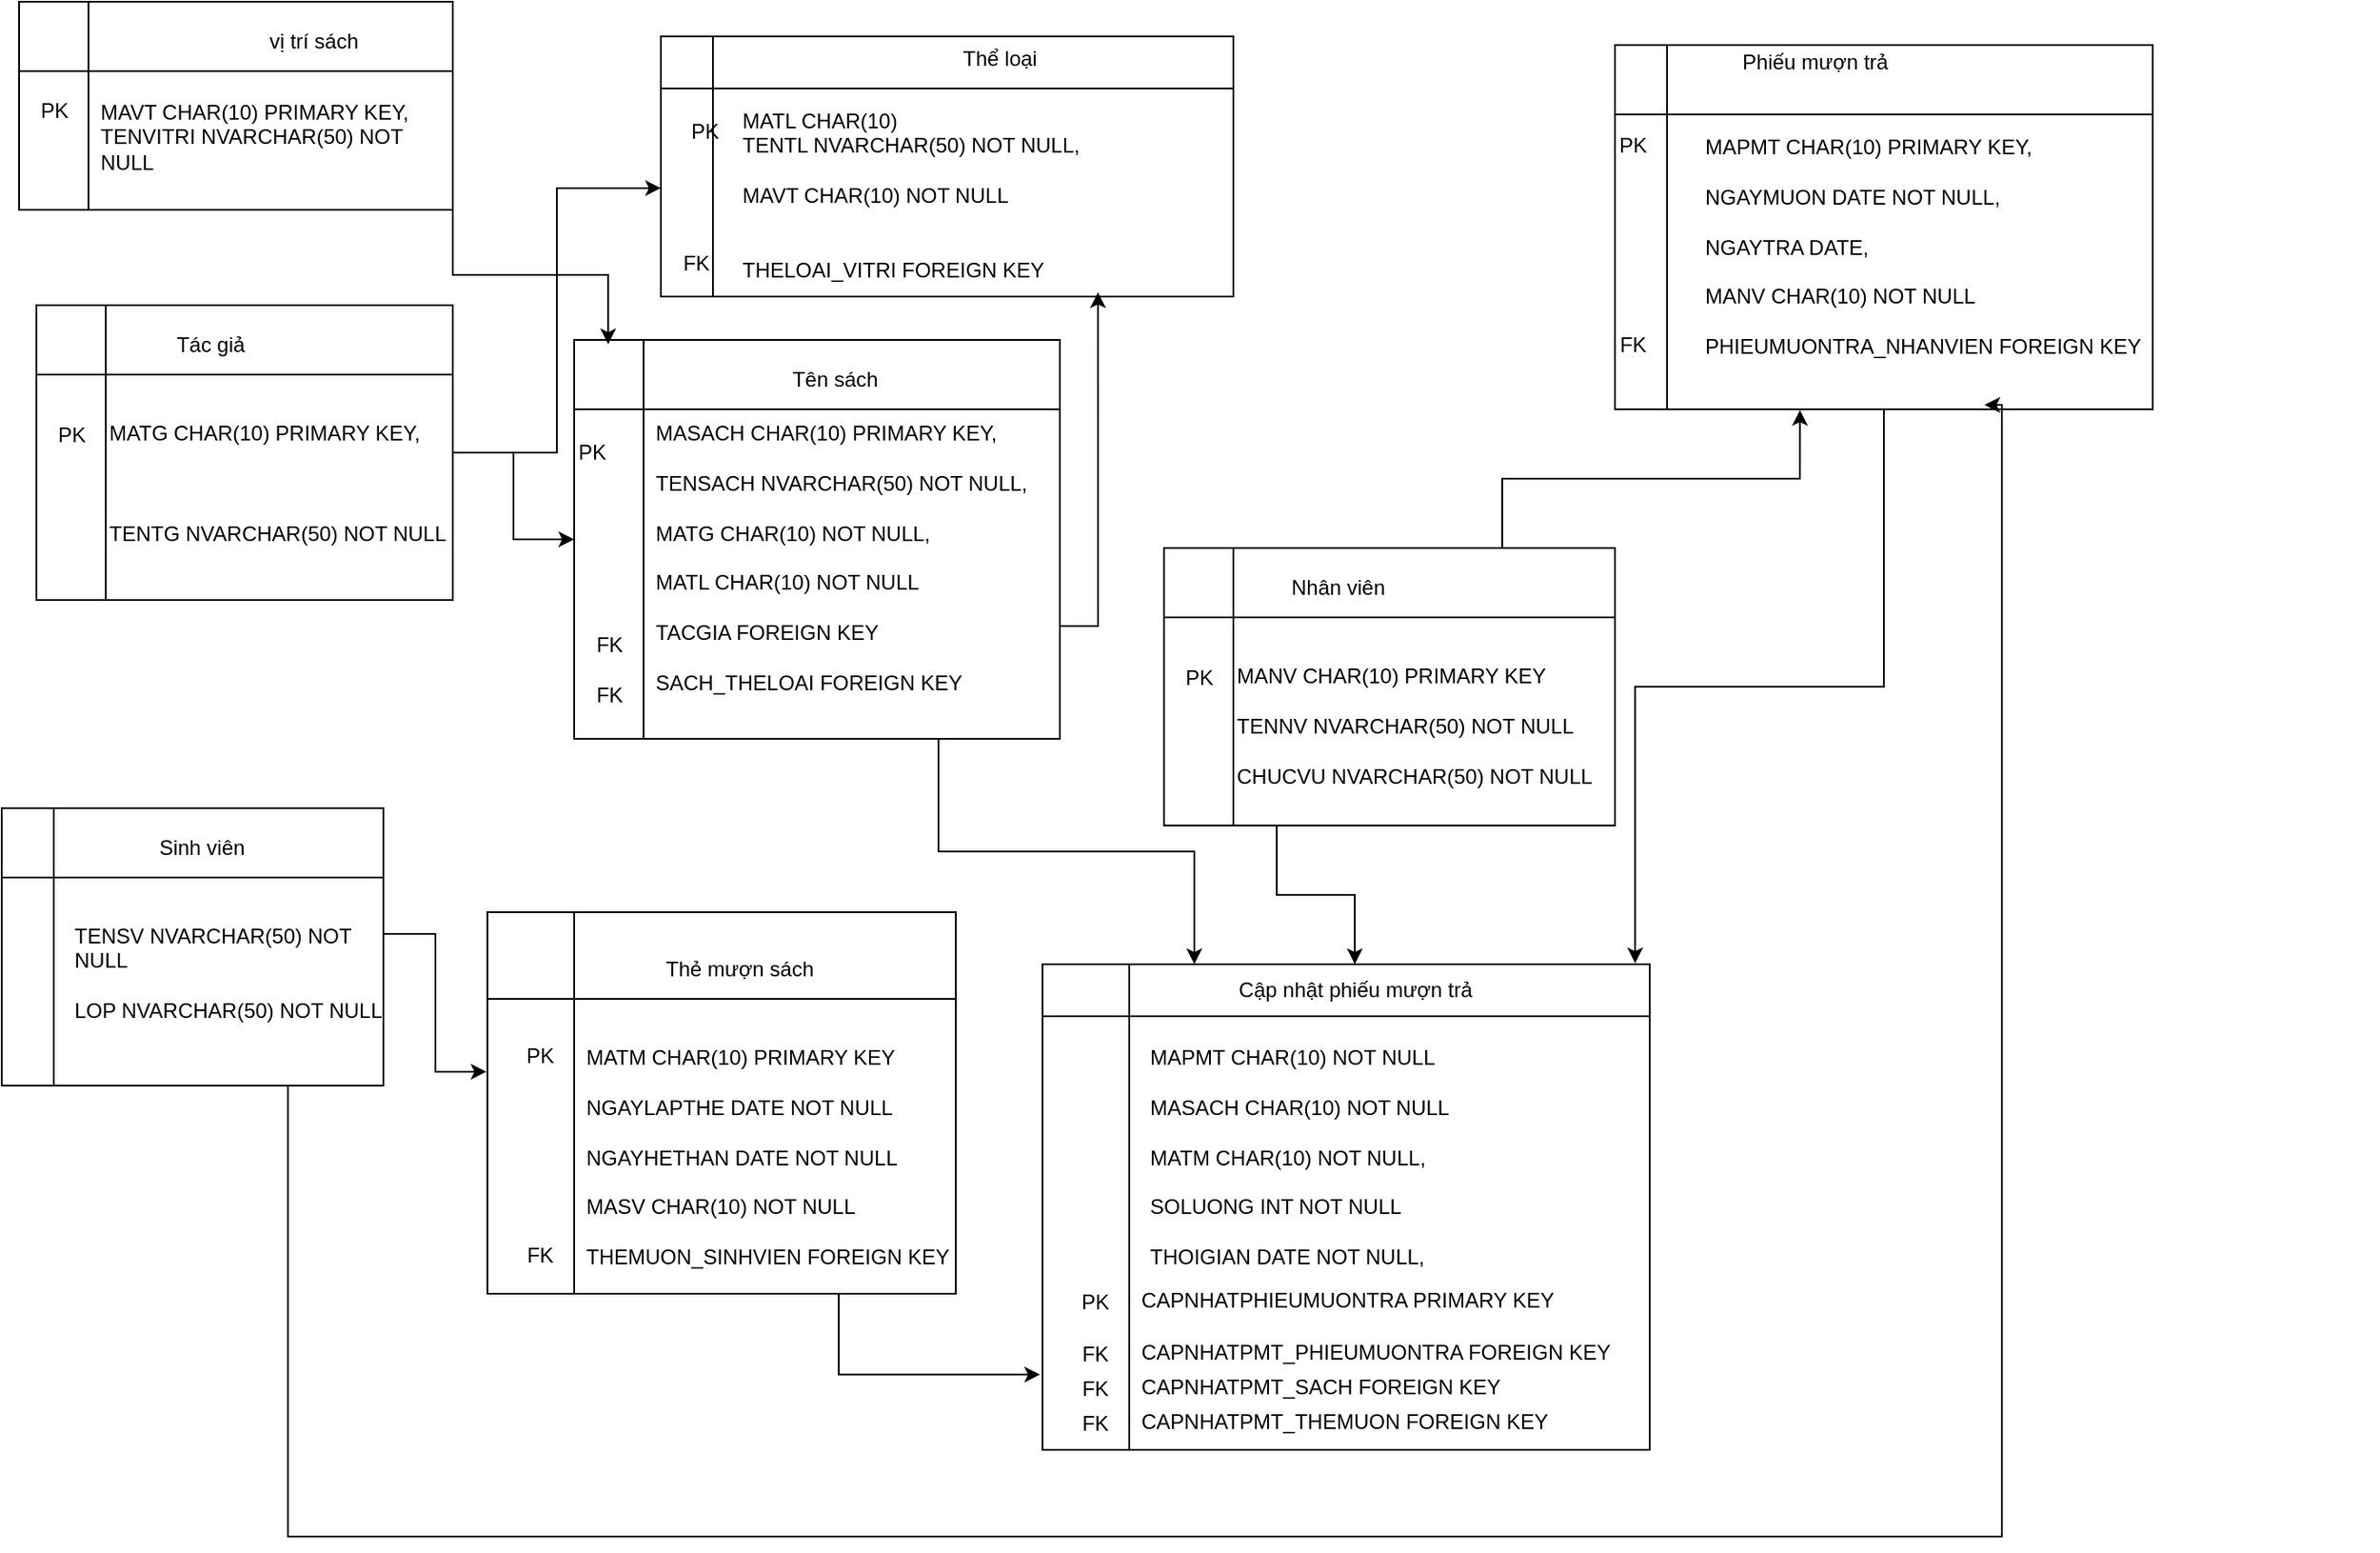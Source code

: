 <mxfile version="24.8.6">
  <diagram name="Page-1" id="NBmjbhfsGXHXcUmrm_xI">
    <mxGraphModel grid="1" page="1" gridSize="10" guides="1" tooltips="1" connect="1" arrows="1" fold="1" pageScale="1" pageWidth="850" pageHeight="1100" math="0" shadow="0">
      <root>
        <mxCell id="0" />
        <mxCell id="1" parent="0" />
        <mxCell id="2Gu43rYkAwdYpp4QjYwB-1" value="" style="shape=internalStorage;whiteSpace=wrap;html=1;backgroundOutline=1;dx=40;dy=40;" vertex="1" parent="1">
          <mxGeometry x="10" y="25" width="250" height="120" as="geometry" />
        </mxCell>
        <mxCell id="2Gu43rYkAwdYpp4QjYwB-8" value="vị trí sách&lt;div&gt;&lt;br&gt;&lt;/div&gt;" style="text;html=1;align=center;verticalAlign=middle;whiteSpace=wrap;rounded=0;" vertex="1" parent="1">
          <mxGeometry x="150" y="40" width="60" height="30" as="geometry" />
        </mxCell>
        <mxCell id="2Gu43rYkAwdYpp4QjYwB-13" value="MAVT CHAR(10) PRIMARY KEY,        &#xa;    TENVITRI NVARCHAR(50) NOT NULL" style="text;whiteSpace=wrap;html=1;" vertex="1" parent="1">
          <mxGeometry x="55" y="75" width="210" height="40" as="geometry" />
        </mxCell>
        <mxCell id="2Gu43rYkAwdYpp4QjYwB-14" value="" style="shape=internalStorage;whiteSpace=wrap;html=1;backgroundOutline=1;dx=30;dy=30;" vertex="1" parent="1">
          <mxGeometry x="380" y="45" width="330" height="150" as="geometry" />
        </mxCell>
        <mxCell id="2Gu43rYkAwdYpp4QjYwB-15" value="PK" style="text;html=1;align=center;verticalAlign=middle;resizable=0;points=[];autosize=1;strokeColor=none;fillColor=none;" vertex="1" parent="1">
          <mxGeometry x="385" y="85" width="40" height="30" as="geometry" />
        </mxCell>
        <mxCell id="2Gu43rYkAwdYpp4QjYwB-16" value="PK&lt;div&gt;&lt;br&gt;&lt;/div&gt;" style="text;html=1;align=center;verticalAlign=middle;resizable=0;points=[];autosize=1;strokeColor=none;fillColor=none;" vertex="1" parent="1">
          <mxGeometry x="10" y="75" width="40" height="40" as="geometry" />
        </mxCell>
        <mxCell id="2Gu43rYkAwdYpp4QjYwB-17" value="Thể loại&lt;div&gt;&lt;br&gt;&lt;/div&gt;" style="text;html=1;align=center;verticalAlign=middle;resizable=0;points=[];autosize=1;strokeColor=none;fillColor=none;" vertex="1" parent="1">
          <mxGeometry x="540" y="45" width="70" height="40" as="geometry" />
        </mxCell>
        <mxCell id="2Gu43rYkAwdYpp4QjYwB-19" value="MATL CHAR(10)&lt;div&gt;    TENTL NVARCHAR(50) NOT NULL,    &lt;br&gt;&lt;br&gt;    MAVT CHAR(10) NOT NULL&lt;div&gt;&lt;br&gt;&lt;/div&gt;&lt;div&gt;&lt;br&gt;THELOAI_VITRI FOREIGN KEY&amp;nbsp;&lt;/div&gt;&lt;/div&gt;" style="text;whiteSpace=wrap;html=1;" vertex="1" parent="1">
          <mxGeometry x="425" y="80" width="300" height="80" as="geometry" />
        </mxCell>
        <mxCell id="2Gu43rYkAwdYpp4QjYwB-20" value="FK&lt;div&gt;&lt;br&gt;&lt;/div&gt;&lt;div&gt;&lt;br&gt;&lt;/div&gt;" style="text;html=1;align=center;verticalAlign=middle;resizable=0;points=[];autosize=1;strokeColor=none;fillColor=none;" vertex="1" parent="1">
          <mxGeometry x="380" y="160" width="40" height="60" as="geometry" />
        </mxCell>
        <mxCell id="2Gu43rYkAwdYpp4QjYwB-21" value="" style="shape=internalStorage;whiteSpace=wrap;html=1;backgroundOutline=1;dx=40;dy=40;" vertex="1" parent="1">
          <mxGeometry x="20" y="200" width="240" height="170" as="geometry" />
        </mxCell>
        <mxCell id="KX2zlY6ytHE_UXqslZvK-3" style="edgeStyle=orthogonalEdgeStyle;rounded=0;orthogonalLoop=1;jettySize=auto;html=1;exitX=0.25;exitY=1;exitDx=0;exitDy=0;" edge="1" parent="1" source="2Gu43rYkAwdYpp4QjYwB-22" target="CfLvqffVAoZaHFTOc9P2-7">
          <mxGeometry relative="1" as="geometry" />
        </mxCell>
        <mxCell id="2Gu43rYkAwdYpp4QjYwB-22" value="" style="shape=internalStorage;whiteSpace=wrap;html=1;backgroundOutline=1;dx=40;dy=40;" vertex="1" parent="1">
          <mxGeometry x="670" y="340" width="260" height="160" as="geometry" />
        </mxCell>
        <mxCell id="KX2zlY6ytHE_UXqslZvK-17" style="edgeStyle=orthogonalEdgeStyle;rounded=0;orthogonalLoop=1;jettySize=auto;html=1;exitX=0.75;exitY=1;exitDx=0;exitDy=0;entryX=0.25;entryY=0;entryDx=0;entryDy=0;" edge="1" parent="1" source="2Gu43rYkAwdYpp4QjYwB-23" target="2Gu43rYkAwdYpp4QjYwB-27">
          <mxGeometry relative="1" as="geometry" />
        </mxCell>
        <mxCell id="2Gu43rYkAwdYpp4QjYwB-23" value="" style="shape=internalStorage;whiteSpace=wrap;html=1;backgroundOutline=1;dx=40;dy=40;" vertex="1" parent="1">
          <mxGeometry x="330" y="220" width="280" height="230" as="geometry" />
        </mxCell>
        <mxCell id="2Gu43rYkAwdYpp4QjYwB-24" value="" style="shape=internalStorage;whiteSpace=wrap;html=1;backgroundOutline=1;dx=50;dy=50;" vertex="1" parent="1">
          <mxGeometry x="280" y="550" width="270" height="220" as="geometry" />
        </mxCell>
        <mxCell id="2Gu43rYkAwdYpp4QjYwB-27" value="" style="shape=internalStorage;whiteSpace=wrap;html=1;backgroundOutline=1;dx=50;dy=30;" vertex="1" parent="1">
          <mxGeometry x="600" y="580" width="350" height="280" as="geometry" />
        </mxCell>
        <mxCell id="2Gu43rYkAwdYpp4QjYwB-28" value="" style="shape=internalStorage;whiteSpace=wrap;html=1;backgroundOutline=1;dx=30;dy=40;" vertex="1" parent="1">
          <mxGeometry y="490" width="220" height="160" as="geometry" />
        </mxCell>
        <mxCell id="2Gu43rYkAwdYpp4QjYwB-34" value="Tác giả&lt;div&gt;&lt;br&gt;&lt;/div&gt;" style="text;html=1;align=center;verticalAlign=middle;resizable=0;points=[];autosize=1;strokeColor=none;fillColor=none;" vertex="1" parent="1">
          <mxGeometry x="90" y="210" width="60" height="40" as="geometry" />
        </mxCell>
        <mxCell id="KX2zlY6ytHE_UXqslZvK-1" style="edgeStyle=orthogonalEdgeStyle;rounded=0;orthogonalLoop=1;jettySize=auto;html=1;exitX=1;exitY=0.5;exitDx=0;exitDy=0;" edge="1" parent="1" source="2Gu43rYkAwdYpp4QjYwB-39" target="2Gu43rYkAwdYpp4QjYwB-23">
          <mxGeometry relative="1" as="geometry">
            <mxPoint x="320" y="310" as="targetPoint" />
          </mxGeometry>
        </mxCell>
        <mxCell id="2Gu43rYkAwdYpp4QjYwB-39" value="MATG CHAR(10) PRIMARY KEY,&amp;nbsp;&lt;div&gt;&lt;br&gt;&lt;/div&gt;&lt;div&gt;&lt;br&gt;&lt;/div&gt;&lt;div&gt;&lt;br&gt;    TENTG NVARCHAR(50) NOT NULL&lt;/div&gt;" style="text;whiteSpace=wrap;html=1;" vertex="1" parent="1">
          <mxGeometry x="60" y="260" width="200" height="50" as="geometry" />
        </mxCell>
        <mxCell id="2Gu43rYkAwdYpp4QjYwB-41" value="PK" style="text;html=1;align=center;verticalAlign=middle;resizable=0;points=[];autosize=1;strokeColor=none;fillColor=none;" vertex="1" parent="1">
          <mxGeometry x="20" y="260" width="40" height="30" as="geometry" />
        </mxCell>
        <mxCell id="2Gu43rYkAwdYpp4QjYwB-44" value="MASACH CHAR(10) PRIMARY KEY, &#xa; &#xa;TENSACH NVARCHAR(50) NOT NULL,  &#xa; &#xa;MATG CHAR(10) NOT NULL,  &#xa; &#xa;MATL CHAR(10) NOT NULL &#xa; &#xa;TACGIA FOREIGN KEY &#xa; &#xa;SACH_THELOAI FOREIGN KEY" style="text;whiteSpace=wrap;html=1;" vertex="1" parent="1">
          <mxGeometry x="375" y="260" width="250" height="180" as="geometry" />
        </mxCell>
        <mxCell id="2Gu43rYkAwdYpp4QjYwB-45" value="Tên sách&lt;div&gt;&lt;br&gt;&lt;/div&gt;" style="text;html=1;align=center;verticalAlign=middle;resizable=0;points=[];autosize=1;strokeColor=none;fillColor=none;" vertex="1" parent="1">
          <mxGeometry x="445" y="230" width="70" height="40" as="geometry" />
        </mxCell>
        <mxCell id="2Gu43rYkAwdYpp4QjYwB-46" value="PK" style="text;html=1;align=center;verticalAlign=middle;resizable=0;points=[];autosize=1;strokeColor=none;fillColor=none;" vertex="1" parent="1">
          <mxGeometry x="320" y="270" width="40" height="30" as="geometry" />
        </mxCell>
        <mxCell id="2Gu43rYkAwdYpp4QjYwB-49" value="FK&lt;br&gt;&lt;div&gt;&lt;br&gt;&lt;/div&gt;&lt;div&gt;FK&lt;/div&gt;" style="text;html=1;align=center;verticalAlign=middle;resizable=0;points=[];autosize=1;strokeColor=none;fillColor=none;" vertex="1" parent="1">
          <mxGeometry x="330" y="380" width="40" height="60" as="geometry" />
        </mxCell>
        <mxCell id="2Gu43rYkAwdYpp4QjYwB-54" value="Sinh viên&lt;div&gt;&lt;br&gt;&lt;/div&gt;" style="text;html=1;align=center;verticalAlign=middle;resizable=0;points=[];autosize=1;strokeColor=none;fillColor=none;" vertex="1" parent="1">
          <mxGeometry x="80" y="500" width="70" height="40" as="geometry" />
        </mxCell>
        <mxCell id="2Gu43rYkAwdYpp4QjYwB-56" value="TENSV NVARCHAR(50) NOT NULL&lt;div&gt;&lt;br&gt;    LOP NVARCHAR(50) NOT NULL&lt;/div&gt;" style="text;whiteSpace=wrap;html=1;" vertex="1" parent="1">
          <mxGeometry x="40" y="550" width="180" height="50" as="geometry" />
        </mxCell>
        <mxCell id="2Gu43rYkAwdYpp4QjYwB-63" value="MATM CHAR(10) PRIMARY KEY&lt;div&gt;&lt;br&gt;    NGAYLAPTHE DATE NOT NULL&lt;/div&gt;&lt;div&gt;&lt;br&gt;    NGAYHETHAN DATE NOT NULL&lt;/div&gt;&lt;div&gt;&lt;br&gt;    MASV CHAR(10) NOT NULL&lt;br&gt;&lt;br&gt;THEMUON_SINHVIEN FOREIGN KEY&amp;nbsp;&lt;/div&gt;" style="text;whiteSpace=wrap;html=1;" vertex="1" parent="1">
          <mxGeometry x="335" y="620" width="290" height="110" as="geometry" />
        </mxCell>
        <mxCell id="2Gu43rYkAwdYpp4QjYwB-66" value="Thẻ mượn sách&lt;div&gt;&lt;br&gt;&lt;/div&gt;" style="text;html=1;align=center;verticalAlign=middle;resizable=0;points=[];autosize=1;strokeColor=none;fillColor=none;" vertex="1" parent="1">
          <mxGeometry x="370" y="570" width="110" height="40" as="geometry" />
        </mxCell>
        <mxCell id="2Gu43rYkAwdYpp4QjYwB-68" value="PK&lt;div&gt;&lt;br&gt;&lt;/div&gt;&lt;div&gt;&lt;br&gt;&lt;/div&gt;&lt;div&gt;&lt;br&gt;&lt;/div&gt;&lt;div&gt;&lt;br&gt;&lt;/div&gt;&lt;div&gt;&lt;br&gt;&lt;/div&gt;&lt;div&gt;&lt;span style=&quot;background-color: initial;&quot;&gt;&lt;br&gt;&lt;/span&gt;&lt;/div&gt;&lt;div&gt;&lt;span style=&quot;background-color: initial;&quot;&gt;&lt;br&gt;&lt;/span&gt;&lt;/div&gt;&lt;div&gt;&lt;span style=&quot;background-color: initial;&quot;&gt;FK&lt;/span&gt;&lt;/div&gt;" style="text;html=1;align=center;verticalAlign=middle;resizable=0;points=[];autosize=1;strokeColor=none;fillColor=none;" vertex="1" parent="1">
          <mxGeometry x="290" y="620" width="40" height="140" as="geometry" />
        </mxCell>
        <mxCell id="CfLvqffVAoZaHFTOc9P2-1" value="Nhân viên&lt;div&gt;&lt;br&gt;&lt;/div&gt;" style="text;html=1;align=center;verticalAlign=middle;resizable=0;points=[];autosize=1;strokeColor=none;fillColor=none;" vertex="1" parent="1">
          <mxGeometry x="730" y="350" width="80" height="40" as="geometry" />
        </mxCell>
        <mxCell id="CfLvqffVAoZaHFTOc9P2-2" value="MANV CHAR(10) PRIMARY KEY&lt;div&gt;&lt;br&gt;&lt;div&gt;TENNV NVARCHAR(50) NOT NULL&lt;/div&gt;&lt;div&gt;&lt;br&gt;&lt;/div&gt;&lt;div&gt;    CHUCVU NVARCHAR(50) NOT NULL&lt;/div&gt;&lt;/div&gt;" style="text;whiteSpace=wrap;html=1;" vertex="1" parent="1">
          <mxGeometry x="710" y="400" width="320" height="70" as="geometry" />
        </mxCell>
        <mxCell id="CfLvqffVAoZaHFTOc9P2-3" value="PK" style="text;html=1;align=center;verticalAlign=middle;resizable=0;points=[];autosize=1;strokeColor=none;fillColor=none;" vertex="1" parent="1">
          <mxGeometry x="670" y="400" width="40" height="30" as="geometry" />
        </mxCell>
        <mxCell id="CfLvqffVAoZaHFTOc9P2-7" value="Cập nhật phiếu mượn trả" style="text;html=1;align=center;verticalAlign=middle;resizable=0;points=[];autosize=1;strokeColor=none;fillColor=none;" vertex="1" parent="1">
          <mxGeometry x="700" y="580" width="160" height="30" as="geometry" />
        </mxCell>
        <mxCell id="CfLvqffVAoZaHFTOc9P2-8" value="MAPMT CHAR(10) NOT NULL&lt;div&gt;&lt;br&gt;&lt;div&gt;MASACH CHAR(10) NOT NULL&lt;/div&gt;&lt;div&gt;&lt;br&gt;&lt;/div&gt;&lt;div&gt;MATM CHAR(10) NOT NULL,&lt;/div&gt;&lt;div&gt;&amp;nbsp;&lt;br&gt;    SOLUONG INT NOT NULL&lt;/div&gt;&lt;div&gt;&lt;br&gt;    THOIGIAN DATE NOT NULL,&lt;/div&gt;&lt;/div&gt;" style="text;whiteSpace=wrap;html=1;" vertex="1" parent="1">
          <mxGeometry x="660" y="620" width="320" height="100" as="geometry" />
        </mxCell>
        <mxCell id="Qb29Vy3TI3aJfVXH5PA3-1" value="" style="shape=internalStorage;whiteSpace=wrap;html=1;backgroundOutline=1;dx=30;dy=40;" vertex="1" parent="1">
          <mxGeometry x="930" y="50" width="310" height="210" as="geometry" />
        </mxCell>
        <mxCell id="Qb29Vy3TI3aJfVXH5PA3-4" value="Phiếu mượn trả" style="text;html=1;align=center;verticalAlign=middle;resizable=0;points=[];autosize=1;strokeColor=none;fillColor=none;" vertex="1" parent="1">
          <mxGeometry x="990" y="45" width="110" height="30" as="geometry" />
        </mxCell>
        <mxCell id="Qb29Vy3TI3aJfVXH5PA3-8" value="MAPMT CHAR(10) PRIMARY KEY,&amp;nbsp;&lt;div&gt;&lt;br&gt;&lt;div&gt;NGAYMUON DATE NOT NULL,&lt;/div&gt;&lt;div&gt;&lt;br&gt;    NGAYTRA DATE,&lt;/div&gt;&lt;div&gt;&lt;br&gt;&lt;/div&gt;&lt;div&gt;MANV CHAR(10) NOT NULL&lt;/div&gt;&lt;div&gt;&lt;br&gt;&lt;/div&gt;&lt;div&gt;PHIEUMUONTRA_NHANVIEN FOREIGN KEY&amp;nbsp;&lt;/div&gt;&lt;/div&gt;" style="text;whiteSpace=wrap;html=1;" vertex="1" parent="1">
          <mxGeometry x="980" y="95" width="390" height="100" as="geometry" />
        </mxCell>
        <mxCell id="Qb29Vy3TI3aJfVXH5PA3-9" value="PK&lt;div&gt;&lt;br&gt;&lt;/div&gt;&lt;div&gt;&lt;br&gt;&lt;/div&gt;&lt;div&gt;&lt;br&gt;&lt;/div&gt;&lt;div&gt;&lt;br&gt;&lt;/div&gt;&lt;div&gt;&lt;br&gt;&lt;/div&gt;&lt;div&gt;&lt;br&gt;&lt;/div&gt;&lt;div&gt;&lt;br&gt;&lt;/div&gt;&lt;div&gt;FK&lt;/div&gt;" style="text;html=1;align=center;verticalAlign=middle;resizable=0;points=[];autosize=1;strokeColor=none;fillColor=none;" vertex="1" parent="1">
          <mxGeometry x="920" y="95" width="40" height="140" as="geometry" />
        </mxCell>
        <mxCell id="Qb29Vy3TI3aJfVXH5PA3-11" value="CAPNHATPHIEUMUONTRA PRIMARY KEY" style="text;whiteSpace=wrap;html=1;" vertex="1" parent="1">
          <mxGeometry x="655" y="760" width="290" height="40" as="geometry" />
        </mxCell>
        <mxCell id="Qb29Vy3TI3aJfVXH5PA3-12" value="CAPNHATPMT_PHIEUMUONTRA FOREIGN KEY" style="text;whiteSpace=wrap;html=1;" vertex="1" parent="1">
          <mxGeometry x="655" y="790" width="320" height="50" as="geometry" />
        </mxCell>
        <mxCell id="Qb29Vy3TI3aJfVXH5PA3-14" value="CAPNHATPMT_SACH FOREIGN KEY" style="text;whiteSpace=wrap;html=1;" vertex="1" parent="1">
          <mxGeometry x="655" y="810" width="240" height="40" as="geometry" />
        </mxCell>
        <mxCell id="Qb29Vy3TI3aJfVXH5PA3-15" value="CAPNHATPMT_THEMUON FOREIGN KEY" style="text;whiteSpace=wrap;html=1;" vertex="1" parent="1">
          <mxGeometry x="655" y="830" width="280" height="40" as="geometry" />
        </mxCell>
        <mxCell id="Qb29Vy3TI3aJfVXH5PA3-17" value="PK" style="text;html=1;align=center;verticalAlign=middle;resizable=0;points=[];autosize=1;strokeColor=none;fillColor=none;" vertex="1" parent="1">
          <mxGeometry x="610" y="760" width="40" height="30" as="geometry" />
        </mxCell>
        <mxCell id="Qb29Vy3TI3aJfVXH5PA3-18" value="FK" style="text;html=1;align=center;verticalAlign=middle;resizable=0;points=[];autosize=1;strokeColor=none;fillColor=none;" vertex="1" parent="1">
          <mxGeometry x="610" y="790" width="40" height="30" as="geometry" />
        </mxCell>
        <mxCell id="Qb29Vy3TI3aJfVXH5PA3-19" value="FK" style="text;html=1;align=center;verticalAlign=middle;resizable=0;points=[];autosize=1;strokeColor=none;fillColor=none;" vertex="1" parent="1">
          <mxGeometry x="610" y="810" width="40" height="30" as="geometry" />
        </mxCell>
        <mxCell id="Qb29Vy3TI3aJfVXH5PA3-20" value="FK" style="text;html=1;align=center;verticalAlign=middle;resizable=0;points=[];autosize=1;strokeColor=none;fillColor=none;" vertex="1" parent="1">
          <mxGeometry x="610" y="830" width="40" height="30" as="geometry" />
        </mxCell>
        <mxCell id="KX2zlY6ytHE_UXqslZvK-4" style="edgeStyle=orthogonalEdgeStyle;rounded=0;orthogonalLoop=1;jettySize=auto;html=1;exitX=1;exitY=0.25;exitDx=0;exitDy=0;entryX=-0.002;entryY=0.418;entryDx=0;entryDy=0;entryPerimeter=0;" edge="1" parent="1" source="2Gu43rYkAwdYpp4QjYwB-56" target="2Gu43rYkAwdYpp4QjYwB-24">
          <mxGeometry relative="1" as="geometry" />
        </mxCell>
        <mxCell id="KX2zlY6ytHE_UXqslZvK-5" style="edgeStyle=orthogonalEdgeStyle;rounded=0;orthogonalLoop=1;jettySize=auto;html=1;exitX=1;exitY=0.5;exitDx=0;exitDy=0;entryX=0;entryY=0.583;entryDx=0;entryDy=0;entryPerimeter=0;" edge="1" parent="1" source="2Gu43rYkAwdYpp4QjYwB-39" target="2Gu43rYkAwdYpp4QjYwB-14">
          <mxGeometry relative="1" as="geometry" />
        </mxCell>
        <mxCell id="KX2zlY6ytHE_UXqslZvK-6" style="edgeStyle=orthogonalEdgeStyle;rounded=0;orthogonalLoop=1;jettySize=auto;html=1;exitX=0.75;exitY=1;exitDx=0;exitDy=0;entryX=0.687;entryY=0.988;entryDx=0;entryDy=0;entryPerimeter=0;" edge="1" parent="1" source="2Gu43rYkAwdYpp4QjYwB-28" target="Qb29Vy3TI3aJfVXH5PA3-1">
          <mxGeometry relative="1" as="geometry">
            <Array as="points">
              <mxPoint x="165" y="910" />
              <mxPoint x="1153" y="910" />
            </Array>
          </mxGeometry>
        </mxCell>
        <mxCell id="KX2zlY6ytHE_UXqslZvK-7" style="edgeStyle=orthogonalEdgeStyle;rounded=0;orthogonalLoop=1;jettySize=auto;html=1;exitX=1;exitY=1;exitDx=0;exitDy=0;entryX=0.07;entryY=0.011;entryDx=0;entryDy=0;entryPerimeter=0;" edge="1" parent="1" source="2Gu43rYkAwdYpp4QjYwB-1" target="2Gu43rYkAwdYpp4QjYwB-23">
          <mxGeometry relative="1" as="geometry" />
        </mxCell>
        <mxCell id="KX2zlY6ytHE_UXqslZvK-9" style="edgeStyle=orthogonalEdgeStyle;rounded=0;orthogonalLoop=1;jettySize=auto;html=1;exitX=0.75;exitY=1;exitDx=0;exitDy=0;entryX=-0.004;entryY=0.845;entryDx=0;entryDy=0;entryPerimeter=0;" edge="1" parent="1" source="2Gu43rYkAwdYpp4QjYwB-24" target="2Gu43rYkAwdYpp4QjYwB-27">
          <mxGeometry relative="1" as="geometry" />
        </mxCell>
        <mxCell id="KX2zlY6ytHE_UXqslZvK-11" style="edgeStyle=orthogonalEdgeStyle;rounded=0;orthogonalLoop=1;jettySize=auto;html=1;exitX=1;exitY=0.75;exitDx=0;exitDy=0;entryX=0.809;entryY=1.017;entryDx=0;entryDy=0;entryPerimeter=0;" edge="1" parent="1">
          <mxGeometry relative="1" as="geometry">
            <mxPoint x="610" y="390" as="sourcePoint" />
            <mxPoint x="631.97" y="192.55" as="targetPoint" />
            <Array as="points">
              <mxPoint x="610" y="385" />
              <mxPoint x="632" y="385" />
            </Array>
          </mxGeometry>
        </mxCell>
        <mxCell id="KX2zlY6ytHE_UXqslZvK-12" style="edgeStyle=orthogonalEdgeStyle;rounded=0;orthogonalLoop=1;jettySize=auto;html=1;exitX=0.75;exitY=0;exitDx=0;exitDy=0;entryX=0.344;entryY=1.002;entryDx=0;entryDy=0;entryPerimeter=0;" edge="1" parent="1" source="2Gu43rYkAwdYpp4QjYwB-22" target="Qb29Vy3TI3aJfVXH5PA3-1">
          <mxGeometry relative="1" as="geometry" />
        </mxCell>
        <mxCell id="KX2zlY6ytHE_UXqslZvK-15" style="edgeStyle=orthogonalEdgeStyle;rounded=0;orthogonalLoop=1;jettySize=auto;html=1;exitX=0.5;exitY=1;exitDx=0;exitDy=0;entryX=0.976;entryY=-0.002;entryDx=0;entryDy=0;entryPerimeter=0;" edge="1" parent="1" source="Qb29Vy3TI3aJfVXH5PA3-1" target="2Gu43rYkAwdYpp4QjYwB-27">
          <mxGeometry relative="1" as="geometry" />
        </mxCell>
      </root>
    </mxGraphModel>
  </diagram>
</mxfile>
